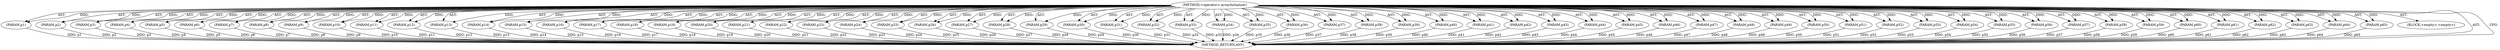 digraph "&lt;operator&gt;.arrayInitializer" {  
"214" [label = <(METHOD,&lt;operator&gt;.arrayInitializer)> ]
"215" [label = <(PARAM,p1)> ]
"216" [label = <(PARAM,p2)> ]
"217" [label = <(PARAM,p3)> ]
"218" [label = <(PARAM,p4)> ]
"219" [label = <(PARAM,p5)> ]
"220" [label = <(PARAM,p6)> ]
"221" [label = <(PARAM,p7)> ]
"222" [label = <(PARAM,p8)> ]
"223" [label = <(PARAM,p9)> ]
"224" [label = <(PARAM,p10)> ]
"225" [label = <(PARAM,p11)> ]
"226" [label = <(PARAM,p12)> ]
"227" [label = <(PARAM,p13)> ]
"228" [label = <(PARAM,p14)> ]
"229" [label = <(PARAM,p15)> ]
"230" [label = <(PARAM,p16)> ]
"231" [label = <(PARAM,p17)> ]
"232" [label = <(PARAM,p18)> ]
"233" [label = <(PARAM,p19)> ]
"234" [label = <(PARAM,p20)> ]
"235" [label = <(PARAM,p21)> ]
"236" [label = <(PARAM,p22)> ]
"237" [label = <(PARAM,p23)> ]
"238" [label = <(PARAM,p24)> ]
"239" [label = <(PARAM,p25)> ]
"240" [label = <(PARAM,p26)> ]
"241" [label = <(PARAM,p27)> ]
"242" [label = <(PARAM,p28)> ]
"243" [label = <(PARAM,p29)> ]
"244" [label = <(PARAM,p30)> ]
"245" [label = <(PARAM,p31)> ]
"246" [label = <(PARAM,p32)> ]
"247" [label = <(PARAM,p33)> ]
"248" [label = <(PARAM,p34)> ]
"249" [label = <(PARAM,p35)> ]
"250" [label = <(PARAM,p36)> ]
"251" [label = <(PARAM,p37)> ]
"252" [label = <(PARAM,p38)> ]
"253" [label = <(PARAM,p39)> ]
"254" [label = <(PARAM,p40)> ]
"255" [label = <(PARAM,p41)> ]
"256" [label = <(PARAM,p42)> ]
"257" [label = <(PARAM,p43)> ]
"258" [label = <(PARAM,p44)> ]
"259" [label = <(PARAM,p45)> ]
"260" [label = <(PARAM,p46)> ]
"261" [label = <(PARAM,p47)> ]
"262" [label = <(PARAM,p48)> ]
"263" [label = <(PARAM,p49)> ]
"264" [label = <(PARAM,p50)> ]
"265" [label = <(PARAM,p51)> ]
"266" [label = <(PARAM,p52)> ]
"267" [label = <(PARAM,p53)> ]
"268" [label = <(PARAM,p54)> ]
"269" [label = <(PARAM,p55)> ]
"270" [label = <(PARAM,p56)> ]
"271" [label = <(PARAM,p57)> ]
"272" [label = <(PARAM,p58)> ]
"273" [label = <(PARAM,p59)> ]
"274" [label = <(PARAM,p60)> ]
"275" [label = <(PARAM,p61)> ]
"276" [label = <(PARAM,p62)> ]
"277" [label = <(PARAM,p63)> ]
"278" [label = <(PARAM,p64)> ]
"279" [label = <(PARAM,p65)> ]
"280" [label = <(BLOCK,&lt;empty&gt;,&lt;empty&gt;)> ]
"281" [label = <(METHOD_RETURN,ANY)> ]
  "214" -> "215"  [ label = "AST: "] 
  "214" -> "280"  [ label = "AST: "] 
  "214" -> "216"  [ label = "AST: "] 
  "214" -> "281"  [ label = "AST: "] 
  "214" -> "217"  [ label = "AST: "] 
  "214" -> "218"  [ label = "AST: "] 
  "214" -> "219"  [ label = "AST: "] 
  "214" -> "220"  [ label = "AST: "] 
  "214" -> "221"  [ label = "AST: "] 
  "214" -> "222"  [ label = "AST: "] 
  "214" -> "223"  [ label = "AST: "] 
  "214" -> "224"  [ label = "AST: "] 
  "214" -> "225"  [ label = "AST: "] 
  "214" -> "226"  [ label = "AST: "] 
  "214" -> "227"  [ label = "AST: "] 
  "214" -> "228"  [ label = "AST: "] 
  "214" -> "229"  [ label = "AST: "] 
  "214" -> "230"  [ label = "AST: "] 
  "214" -> "231"  [ label = "AST: "] 
  "214" -> "232"  [ label = "AST: "] 
  "214" -> "233"  [ label = "AST: "] 
  "214" -> "234"  [ label = "AST: "] 
  "214" -> "235"  [ label = "AST: "] 
  "214" -> "236"  [ label = "AST: "] 
  "214" -> "237"  [ label = "AST: "] 
  "214" -> "238"  [ label = "AST: "] 
  "214" -> "239"  [ label = "AST: "] 
  "214" -> "240"  [ label = "AST: "] 
  "214" -> "241"  [ label = "AST: "] 
  "214" -> "242"  [ label = "AST: "] 
  "214" -> "243"  [ label = "AST: "] 
  "214" -> "244"  [ label = "AST: "] 
  "214" -> "245"  [ label = "AST: "] 
  "214" -> "246"  [ label = "AST: "] 
  "214" -> "247"  [ label = "AST: "] 
  "214" -> "248"  [ label = "AST: "] 
  "214" -> "249"  [ label = "AST: "] 
  "214" -> "250"  [ label = "AST: "] 
  "214" -> "251"  [ label = "AST: "] 
  "214" -> "252"  [ label = "AST: "] 
  "214" -> "253"  [ label = "AST: "] 
  "214" -> "254"  [ label = "AST: "] 
  "214" -> "255"  [ label = "AST: "] 
  "214" -> "256"  [ label = "AST: "] 
  "214" -> "257"  [ label = "AST: "] 
  "214" -> "258"  [ label = "AST: "] 
  "214" -> "259"  [ label = "AST: "] 
  "214" -> "260"  [ label = "AST: "] 
  "214" -> "261"  [ label = "AST: "] 
  "214" -> "262"  [ label = "AST: "] 
  "214" -> "263"  [ label = "AST: "] 
  "214" -> "264"  [ label = "AST: "] 
  "214" -> "265"  [ label = "AST: "] 
  "214" -> "266"  [ label = "AST: "] 
  "214" -> "267"  [ label = "AST: "] 
  "214" -> "268"  [ label = "AST: "] 
  "214" -> "269"  [ label = "AST: "] 
  "214" -> "270"  [ label = "AST: "] 
  "214" -> "271"  [ label = "AST: "] 
  "214" -> "272"  [ label = "AST: "] 
  "214" -> "273"  [ label = "AST: "] 
  "214" -> "274"  [ label = "AST: "] 
  "214" -> "275"  [ label = "AST: "] 
  "214" -> "276"  [ label = "AST: "] 
  "214" -> "277"  [ label = "AST: "] 
  "214" -> "278"  [ label = "AST: "] 
  "214" -> "279"  [ label = "AST: "] 
  "214" -> "281"  [ label = "CFG: "] 
  "215" -> "281"  [ label = "DDG: p1"] 
  "216" -> "281"  [ label = "DDG: p2"] 
  "217" -> "281"  [ label = "DDG: p3"] 
  "218" -> "281"  [ label = "DDG: p4"] 
  "219" -> "281"  [ label = "DDG: p5"] 
  "220" -> "281"  [ label = "DDG: p6"] 
  "221" -> "281"  [ label = "DDG: p7"] 
  "222" -> "281"  [ label = "DDG: p8"] 
  "223" -> "281"  [ label = "DDG: p9"] 
  "224" -> "281"  [ label = "DDG: p10"] 
  "225" -> "281"  [ label = "DDG: p11"] 
  "226" -> "281"  [ label = "DDG: p12"] 
  "227" -> "281"  [ label = "DDG: p13"] 
  "228" -> "281"  [ label = "DDG: p14"] 
  "229" -> "281"  [ label = "DDG: p15"] 
  "230" -> "281"  [ label = "DDG: p16"] 
  "231" -> "281"  [ label = "DDG: p17"] 
  "232" -> "281"  [ label = "DDG: p18"] 
  "233" -> "281"  [ label = "DDG: p19"] 
  "234" -> "281"  [ label = "DDG: p20"] 
  "235" -> "281"  [ label = "DDG: p21"] 
  "236" -> "281"  [ label = "DDG: p22"] 
  "237" -> "281"  [ label = "DDG: p23"] 
  "238" -> "281"  [ label = "DDG: p24"] 
  "239" -> "281"  [ label = "DDG: p25"] 
  "240" -> "281"  [ label = "DDG: p26"] 
  "241" -> "281"  [ label = "DDG: p27"] 
  "242" -> "281"  [ label = "DDG: p28"] 
  "243" -> "281"  [ label = "DDG: p29"] 
  "244" -> "281"  [ label = "DDG: p30"] 
  "245" -> "281"  [ label = "DDG: p31"] 
  "246" -> "281"  [ label = "DDG: p32"] 
  "247" -> "281"  [ label = "DDG: p33"] 
  "248" -> "281"  [ label = "DDG: p34"] 
  "249" -> "281"  [ label = "DDG: p35"] 
  "250" -> "281"  [ label = "DDG: p36"] 
  "251" -> "281"  [ label = "DDG: p37"] 
  "252" -> "281"  [ label = "DDG: p38"] 
  "253" -> "281"  [ label = "DDG: p39"] 
  "254" -> "281"  [ label = "DDG: p40"] 
  "255" -> "281"  [ label = "DDG: p41"] 
  "256" -> "281"  [ label = "DDG: p42"] 
  "257" -> "281"  [ label = "DDG: p43"] 
  "258" -> "281"  [ label = "DDG: p44"] 
  "259" -> "281"  [ label = "DDG: p45"] 
  "260" -> "281"  [ label = "DDG: p46"] 
  "261" -> "281"  [ label = "DDG: p47"] 
  "262" -> "281"  [ label = "DDG: p48"] 
  "263" -> "281"  [ label = "DDG: p49"] 
  "264" -> "281"  [ label = "DDG: p50"] 
  "265" -> "281"  [ label = "DDG: p51"] 
  "266" -> "281"  [ label = "DDG: p52"] 
  "267" -> "281"  [ label = "DDG: p53"] 
  "268" -> "281"  [ label = "DDG: p54"] 
  "269" -> "281"  [ label = "DDG: p55"] 
  "270" -> "281"  [ label = "DDG: p56"] 
  "271" -> "281"  [ label = "DDG: p57"] 
  "272" -> "281"  [ label = "DDG: p58"] 
  "273" -> "281"  [ label = "DDG: p59"] 
  "274" -> "281"  [ label = "DDG: p60"] 
  "275" -> "281"  [ label = "DDG: p61"] 
  "276" -> "281"  [ label = "DDG: p62"] 
  "277" -> "281"  [ label = "DDG: p63"] 
  "278" -> "281"  [ label = "DDG: p64"] 
  "279" -> "281"  [ label = "DDG: p65"] 
  "214" -> "215"  [ label = "DDG: "] 
  "214" -> "216"  [ label = "DDG: "] 
  "214" -> "217"  [ label = "DDG: "] 
  "214" -> "218"  [ label = "DDG: "] 
  "214" -> "219"  [ label = "DDG: "] 
  "214" -> "220"  [ label = "DDG: "] 
  "214" -> "221"  [ label = "DDG: "] 
  "214" -> "222"  [ label = "DDG: "] 
  "214" -> "223"  [ label = "DDG: "] 
  "214" -> "224"  [ label = "DDG: "] 
  "214" -> "225"  [ label = "DDG: "] 
  "214" -> "226"  [ label = "DDG: "] 
  "214" -> "227"  [ label = "DDG: "] 
  "214" -> "228"  [ label = "DDG: "] 
  "214" -> "229"  [ label = "DDG: "] 
  "214" -> "230"  [ label = "DDG: "] 
  "214" -> "231"  [ label = "DDG: "] 
  "214" -> "232"  [ label = "DDG: "] 
  "214" -> "233"  [ label = "DDG: "] 
  "214" -> "234"  [ label = "DDG: "] 
  "214" -> "235"  [ label = "DDG: "] 
  "214" -> "236"  [ label = "DDG: "] 
  "214" -> "237"  [ label = "DDG: "] 
  "214" -> "238"  [ label = "DDG: "] 
  "214" -> "239"  [ label = "DDG: "] 
  "214" -> "240"  [ label = "DDG: "] 
  "214" -> "241"  [ label = "DDG: "] 
  "214" -> "242"  [ label = "DDG: "] 
  "214" -> "243"  [ label = "DDG: "] 
  "214" -> "244"  [ label = "DDG: "] 
  "214" -> "245"  [ label = "DDG: "] 
  "214" -> "246"  [ label = "DDG: "] 
  "214" -> "247"  [ label = "DDG: "] 
  "214" -> "248"  [ label = "DDG: "] 
  "214" -> "249"  [ label = "DDG: "] 
  "214" -> "250"  [ label = "DDG: "] 
  "214" -> "251"  [ label = "DDG: "] 
  "214" -> "252"  [ label = "DDG: "] 
  "214" -> "253"  [ label = "DDG: "] 
  "214" -> "254"  [ label = "DDG: "] 
  "214" -> "255"  [ label = "DDG: "] 
  "214" -> "256"  [ label = "DDG: "] 
  "214" -> "257"  [ label = "DDG: "] 
  "214" -> "258"  [ label = "DDG: "] 
  "214" -> "259"  [ label = "DDG: "] 
  "214" -> "260"  [ label = "DDG: "] 
  "214" -> "261"  [ label = "DDG: "] 
  "214" -> "262"  [ label = "DDG: "] 
  "214" -> "263"  [ label = "DDG: "] 
  "214" -> "264"  [ label = "DDG: "] 
  "214" -> "265"  [ label = "DDG: "] 
  "214" -> "266"  [ label = "DDG: "] 
  "214" -> "267"  [ label = "DDG: "] 
  "214" -> "268"  [ label = "DDG: "] 
  "214" -> "269"  [ label = "DDG: "] 
  "214" -> "270"  [ label = "DDG: "] 
  "214" -> "271"  [ label = "DDG: "] 
  "214" -> "272"  [ label = "DDG: "] 
  "214" -> "273"  [ label = "DDG: "] 
  "214" -> "274"  [ label = "DDG: "] 
  "214" -> "275"  [ label = "DDG: "] 
  "214" -> "276"  [ label = "DDG: "] 
  "214" -> "277"  [ label = "DDG: "] 
  "214" -> "278"  [ label = "DDG: "] 
  "214" -> "279"  [ label = "DDG: "] 
}
